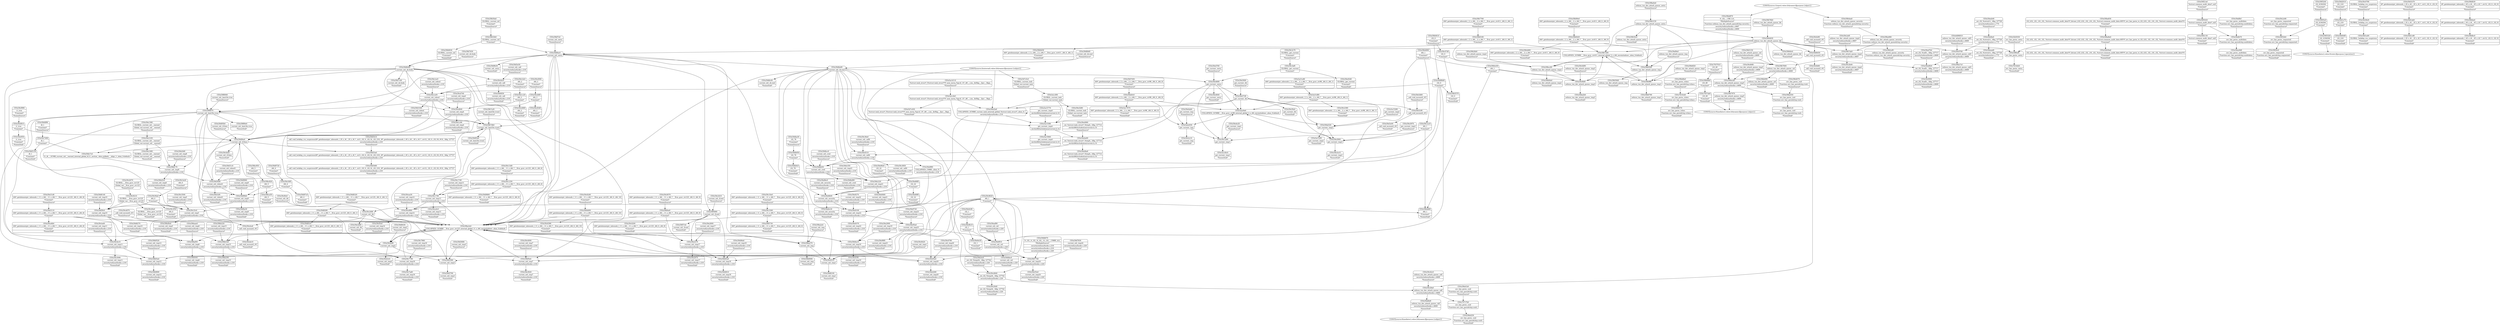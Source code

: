 digraph {
	CE0x59b6630 [shape=record,shape=Mrecord,label="{CE0x59b6630|GLOBAL:_current_sid|*Constant*|*SummSink*}"]
	CE0x59da2b0 [shape=record,shape=Mrecord,label="{CE0x59da2b0|selinux_tun_dev_attach_queue:_tmp3|*SummSink*}"]
	CE0x59bf7e0 [shape=record,shape=Mrecord,label="{CE0x59bf7e0|current_sid:_entry|*SummSource*}"]
	CE0x59e4960 [shape=record,shape=Mrecord,label="{CE0x59e4960|_ret_%struct.task_struct*_%tmp4,_!dbg_!27714|./arch/x86/include/asm/current.h,14|*SummSource*}"]
	CE0x59d88d0 [shape=record,shape=Mrecord,label="{CE0x59d88d0|i32_0|*Constant*}"]
	CE0x59eb0c0 [shape=record,shape=Mrecord,label="{CE0x59eb0c0|i64*_getelementptr_inbounds_(_2_x_i64_,_2_x_i64_*___llvm_gcov_ctr98,_i64_0,_i64_0)|*Constant*}"]
	CE0x59b7290 [shape=record,shape=Mrecord,label="{CE0x59b7290|COLLAPSED:_GCMRE___llvm_gcov_ctr411_internal_global_2_x_i64_zeroinitializer:_elem_0:default:}"]
	CE0x59bd8e0 [shape=record,shape=Mrecord,label="{CE0x59bd8e0|avc_has_perm:_tclass|Function::avc_has_perm&Arg::tclass::|*SummSource*}"]
	CE0x59e5900 [shape=record,shape=Mrecord,label="{CE0x59e5900|get_current:_bb|*SummSource*}"]
	CE0x59c63f0 [shape=record,shape=Mrecord,label="{CE0x59c63f0|current_sid:_tmp19|security/selinux/hooks.c,218|*SummSink*}"]
	CE0x59ee9d0 [shape=record,shape=Mrecord,label="{CE0x59ee9d0|avc_has_perm:_auditdata|Function::avc_has_perm&Arg::auditdata::|*SummSink*}"]
	"CONST[source:2(external),value:2(dynamic)][purpose:{subject}]"
	CE0x59c2c10 [shape=record,shape=Mrecord,label="{CE0x59c2c10|get_current:_tmp|*SummSink*}"]
	CE0x59baf50 [shape=record,shape=Mrecord,label="{CE0x59baf50|current_sid:_tmp6|security/selinux/hooks.c,218}"]
	CE0x59c20d0 [shape=record,shape=Mrecord,label="{CE0x59c20d0|_ret_i32_%tmp24,_!dbg_!27742|security/selinux/hooks.c,220|*SummSink*}"]
	CE0x59c2ef0 [shape=record,shape=Mrecord,label="{CE0x59c2ef0|selinux_tun_dev_attach_queue:_tmp4|security/selinux/hooks.c,4667|*SummSource*}"]
	CE0x59f3240 [shape=record,shape=Mrecord,label="{CE0x59f3240|i32_4194304|*Constant*|*SummSource*}"]
	CE0x59b7e20 [shape=record,shape=Mrecord,label="{CE0x59b7e20|current_sid:_land.lhs.true2|*SummSource*}"]
	CE0x59ba7c0 [shape=record,shape=Mrecord,label="{CE0x59ba7c0|selinux_tun_dev_attach_queue:_call1|security/selinux/hooks.c,4669|*SummSink*}"]
	CE0x59c13d0 [shape=record,shape=Mrecord,label="{CE0x59c13d0|i64*_getelementptr_inbounds_(_11_x_i64_,_11_x_i64_*___llvm_gcov_ctr125,_i64_0,_i64_6)|*Constant*|*SummSource*}"]
	CE0x59cdca0 [shape=record,shape=Mrecord,label="{CE0x59cdca0|_call_void_mcount()_#3}"]
	CE0x59e5c90 [shape=record,shape=Mrecord,label="{CE0x59e5c90|_call_void_mcount()_#3}"]
	CE0x5a1d110 [shape=record,shape=Mrecord,label="{CE0x5a1d110|%struct.task_struct*_(%struct.task_struct**)*_asm_movq_%gs:$_1:P_,$0_,_r,im,_dirflag_,_fpsr_,_flags_|*SummSource*}"]
	CE0x7937ab0 [shape=record,shape=Mrecord,label="{CE0x7937ab0|i16_49|*Constant*|*SummSink*}"]
	CE0x59bca50 [shape=record,shape=Mrecord,label="{CE0x59bca50|i64_5|*Constant*|*SummSink*}"]
	CE0x59d8280 [shape=record,shape=Mrecord,label="{CE0x59d8280|i64*_getelementptr_inbounds_(_11_x_i64_,_11_x_i64_*___llvm_gcov_ctr125,_i64_0,_i64_1)|*Constant*}"]
	CE0x59b6f20 [shape=record,shape=Mrecord,label="{CE0x59b6f20|selinux_tun_dev_attach_queue:_tmp1|*SummSource*}"]
	CE0x59e1ac0 [shape=record,shape=Mrecord,label="{CE0x59e1ac0|current_sid:_tobool|security/selinux/hooks.c,218|*SummSource*}"]
	CE0x59d6140 [shape=record,shape=Mrecord,label="{CE0x59d6140|current_sid:_tmp10|security/selinux/hooks.c,218|*SummSource*}"]
	CE0x59e57d0 [shape=record,shape=Mrecord,label="{CE0x59e57d0|get_current:_bb}"]
	CE0x59b6160 [shape=record,shape=Mrecord,label="{CE0x59b6160|i64*_getelementptr_inbounds_(_2_x_i64_,_2_x_i64_*___llvm_gcov_ctr411,_i64_0,_i64_1)|*Constant*}"]
	CE0x59c8420 [shape=record,shape=Mrecord,label="{CE0x59c8420|current_sid:_tmp1|*SummSource*}"]
	CE0x59e4510 [shape=record,shape=Mrecord,label="{CE0x59e4510|current_sid:_call4|security/selinux/hooks.c,218}"]
	CE0x59d9960 [shape=record,shape=Mrecord,label="{CE0x59d9960|current_sid:_tmp9|security/selinux/hooks.c,218|*SummSource*}"]
	CE0x59bcc60 [shape=record,shape=Mrecord,label="{CE0x59bcc60|selinux_tun_dev_attach_queue:_tmp2}"]
	CE0x5a1d4c0 [shape=record,shape=Mrecord,label="{CE0x5a1d4c0|get_current:_tmp1|*SummSink*}"]
	CE0x59b2ef0 [shape=record,shape=Mrecord,label="{CE0x59b2ef0|selinux_tun_dev_attach_queue:_security|Function::selinux_tun_dev_attach_queue&Arg::security::|*SummSink*}"]
	CE0x59b7970 [shape=record,shape=Mrecord,label="{CE0x59b7970|selinux_tun_dev_attach_queue:_tmp5|security/selinux/hooks.c,4669|*SummSink*}"]
	CE0x59c6380 [shape=record,shape=Mrecord,label="{CE0x59c6380|i64*_getelementptr_inbounds_(_11_x_i64_,_11_x_i64_*___llvm_gcov_ctr125,_i64_0,_i64_10)|*Constant*|*SummSink*}"]
	CE0x59e1c20 [shape=record,shape=Mrecord,label="{CE0x59e1c20|i64_2|*Constant*}"]
	CE0x59b9ff0 [shape=record,shape=Mrecord,label="{CE0x59b9ff0|selinux_tun_dev_attach_queue:_tmp1}"]
	CE0x59b5150 [shape=record,shape=Mrecord,label="{CE0x59b5150|selinux_tun_dev_attach_queue:_sid|security/selinux/hooks.c,4669|*SummSource*}"]
	CE0x59c2c80 [shape=record,shape=Mrecord,label="{CE0x59c2c80|avc_has_perm:_requested|Function::avc_has_perm&Arg::requested::|*SummSource*}"]
	CE0x59e1490 [shape=record,shape=Mrecord,label="{CE0x59e1490|GLOBAL:_current_sid.__warned|Global_var:current_sid.__warned|*SummSink*}"]
	CE0x59c5090 [shape=record,shape=Mrecord,label="{CE0x59c5090|current_sid:_tmp11|security/selinux/hooks.c,218|*SummSink*}"]
	CE0x52b5030 [shape=record,shape=Mrecord,label="{CE0x52b5030|avc_has_perm:_entry|*SummSource*}"]
	CE0x59f69e0 [shape=record,shape=Mrecord,label="{CE0x59f69e0|current_sid:_land.lhs.true|*SummSink*}"]
	"CONST[source:0(mediator),value:0(static)][purpose:{operation}]"
	CE0x59d5410 [shape=record,shape=Mrecord,label="{CE0x59d5410|_call_void_lockdep_rcu_suspicious(i8*_getelementptr_inbounds_(_25_x_i8_,_25_x_i8_*_.str3,_i32_0,_i32_0),_i32_218,_i8*_getelementptr_inbounds_(_45_x_i8_,_45_x_i8_*_.str12,_i32_0,_i32_0))_#10,_!dbg_!27727|security/selinux/hooks.c,218|*SummSource*}"]
	CE0x59cd4f0 [shape=record,shape=Mrecord,label="{CE0x59cd4f0|i64_3|*Constant*}"]
	CE0x59d1e70 [shape=record,shape=Mrecord,label="{CE0x59d1e70|i32_218|*Constant*}"]
	CE0x59e4840 [shape=record,shape=Mrecord,label="{CE0x59e4840|get_current:_entry|*SummSink*}"]
	CE0x59e2600 [shape=record,shape=Mrecord,label="{CE0x59e2600|current_sid:_tmp17|security/selinux/hooks.c,218|*SummSource*}"]
	CE0x59b7db0 [shape=record,shape=Mrecord,label="{CE0x59b7db0|current_sid:_land.lhs.true2}"]
	CE0x59e3d80 [shape=record,shape=Mrecord,label="{CE0x59e3d80|current_sid:_bb|*SummSink*}"]
	CE0x59b9690 [shape=record,shape=Mrecord,label="{CE0x59b9690|current_sid:_tmp12|security/selinux/hooks.c,218|*SummSink*}"]
	CE0x59ce6b0 [shape=record,shape=Mrecord,label="{CE0x59ce6b0|i64*_getelementptr_inbounds_(_11_x_i64_,_11_x_i64_*___llvm_gcov_ctr125,_i64_0,_i64_8)|*Constant*|*SummSink*}"]
	CE0x59afbd0 [shape=record,shape=Mrecord,label="{CE0x59afbd0|selinux_tun_dev_attach_queue:_call|security/selinux/hooks.c,4669|*SummSink*}"]
	CE0x5a15840 [shape=record,shape=Mrecord,label="{CE0x5a15840|get_current:_tmp4|./arch/x86/include/asm/current.h,14|*SummSink*}"]
	CE0x59ba830 [shape=record,shape=Mrecord,label="{CE0x59ba830|i32_(i32,_i32,_i16,_i32,_%struct.common_audit_data*)*_bitcast_(i32_(i32,_i32,_i16,_i32,_%struct.common_audit_data.495*)*_avc_has_perm_to_i32_(i32,_i32,_i16,_i32,_%struct.common_audit_data*)*)|*Constant*|*SummSource*}"]
	CE0x59baae0 [shape=record,shape=Mrecord,label="{CE0x59baae0|current_sid:_tmp6|security/selinux/hooks.c,218|*SummSource*}"]
	CE0x59b0610 [shape=record,shape=Mrecord,label="{CE0x59b0610|i32_0|*Constant*|*SummSource*}"]
	CE0x59f32b0 [shape=record,shape=Mrecord,label="{CE0x59f32b0|avc_has_perm:_requested|Function::avc_has_perm&Arg::requested::}"]
	CE0x59c0d90 [shape=record,shape=Mrecord,label="{CE0x59c0d90|selinux_tun_dev_attach_queue:_tmp3|*SummSource*}"]
	CE0x59cd740 [shape=record,shape=Mrecord,label="{CE0x59cd740|current_sid:_tmp4|security/selinux/hooks.c,218|*SummSource*}"]
	CE0x59ce4c0 [shape=record,shape=Mrecord,label="{CE0x59ce4c0|current_sid:_tmp13|security/selinux/hooks.c,218|*SummSink*}"]
	CE0x59dc350 [shape=record,shape=Mrecord,label="{CE0x59dc350|current_sid:_tmp21|security/selinux/hooks.c,218|*SummSource*}"]
	CE0x59dc0a0 [shape=record,shape=Mrecord,label="{CE0x59dc0a0|COLLAPSED:_GCMRE_current_task_external_global_%struct.task_struct*:_elem_0::|security/selinux/hooks.c,218}"]
	CE0x59ed7b0 [shape=record,shape=Mrecord,label="{CE0x59ed7b0|_ret_i32_%call1,_!dbg_!27717|security/selinux/hooks.c,4669|*SummSource*}"]
	CE0x59d4810 [shape=record,shape=Mrecord,label="{CE0x59d4810|current_sid:_tmp18|security/selinux/hooks.c,218|*SummSink*}"]
	CE0x59c1a80 [shape=record,shape=Mrecord,label="{CE0x59c1a80|get_current:_tmp1}"]
	CE0x59d97c0 [shape=record,shape=Mrecord,label="{CE0x59d97c0|i64_4|*Constant*|*SummSink*}"]
	CE0x59becd0 [shape=record,shape=Mrecord,label="{CE0x59becd0|selinux_tun_dev_attach_queue:_tmp5|security/selinux/hooks.c,4669}"]
	CE0x59d3580 [shape=record,shape=Mrecord,label="{CE0x59d3580|current_sid:_tmp3}"]
	CE0x59dba30 [shape=record,shape=Mrecord,label="{CE0x59dba30|i32_78|*Constant*|*SummSource*}"]
	CE0x59efbe0 [shape=record,shape=Mrecord,label="{CE0x59efbe0|_ret_i32_%retval.0,_!dbg_!27728|security/selinux/avc.c,775}"]
	CE0x59e5d60 [shape=record,shape=Mrecord,label="{CE0x59e5d60|_call_void_mcount()_#3|*SummSource*}"]
	CE0x59d9860 [shape=record,shape=Mrecord,label="{CE0x59d9860|i64*_getelementptr_inbounds_(_11_x_i64_,_11_x_i64_*___llvm_gcov_ctr125,_i64_0,_i64_6)|*Constant*|*SummSink*}"]
	CE0x59bf170 [shape=record,shape=Mrecord,label="{CE0x59bf170|current_sid:_tmp8|security/selinux/hooks.c,218}"]
	CE0x59e8bc0 [shape=record,shape=Mrecord,label="{CE0x59e8bc0|current_sid:_security|security/selinux/hooks.c,218|*SummSource*}"]
	CE0x59c33c0 [shape=record,shape=Mrecord,label="{CE0x59c33c0|current_sid:_tmp5|security/selinux/hooks.c,218}"]
	CE0x59c36e0 [shape=record,shape=Mrecord,label="{CE0x59c36e0|current_sid:_call4|security/selinux/hooks.c,218|*SummSource*}"]
	CE0x59dc7c0 [shape=record,shape=Mrecord,label="{CE0x59dc7c0|0:_i8,_:_GCMR_current_sid.__warned_internal_global_i8_0,_section_.data.unlikely_,_align_1:_elem_0:default:}"]
	CE0x59d0f30 [shape=record,shape=Mrecord,label="{CE0x59d0f30|current_sid:_call|security/selinux/hooks.c,218|*SummSink*}"]
	CE0x5a2e9a0 [shape=record,shape=Mrecord,label="{CE0x5a2e9a0|COLLAPSED:_GCMRE___llvm_gcov_ctr98_internal_global_2_x_i64_zeroinitializer:_elem_0:default:}"]
	CE0x59f3320 [shape=record,shape=Mrecord,label="{CE0x59f3320|i32_4194304|*Constant*|*SummSink*}"]
	CE0x59c7960 [shape=record,shape=Mrecord,label="{CE0x59c7960|current_sid:_tmp16|security/selinux/hooks.c,218|*SummSource*}"]
	CE0x59b6790 [shape=record,shape=Mrecord,label="{CE0x59b6790|selinux_tun_dev_attach_queue:_tmp1|*SummSink*}"]
	CE0x59f6870 [shape=record,shape=Mrecord,label="{CE0x59f6870|current_sid:_land.lhs.true}"]
	CE0x59d5480 [shape=record,shape=Mrecord,label="{CE0x59d5480|_call_void_lockdep_rcu_suspicious(i8*_getelementptr_inbounds_(_25_x_i8_,_25_x_i8_*_.str3,_i32_0,_i32_0),_i32_218,_i8*_getelementptr_inbounds_(_45_x_i8_,_45_x_i8_*_.str12,_i32_0,_i32_0))_#10,_!dbg_!27727|security/selinux/hooks.c,218|*SummSink*}"]
	"CONST[source:0(mediator),value:2(dynamic)][purpose:{object}]"
	CE0x70717b0 [shape=record,shape=Mrecord,label="{CE0x70717b0|avc_has_perm:_ssid|Function::avc_has_perm&Arg::ssid::}"]
	CE0x59f6940 [shape=record,shape=Mrecord,label="{CE0x59f6940|current_sid:_land.lhs.true|*SummSource*}"]
	CE0x59c62d0 [shape=record,shape=Mrecord,label="{CE0x59c62d0|i64*_getelementptr_inbounds_(_11_x_i64_,_11_x_i64_*___llvm_gcov_ctr125,_i64_0,_i64_10)|*Constant*|*SummSource*}"]
	CE0x59d7450 [shape=record,shape=Mrecord,label="{CE0x59d7450|i64*_getelementptr_inbounds_(_2_x_i64_,_2_x_i64_*___llvm_gcov_ctr98,_i64_0,_i64_0)|*Constant*|*SummSource*}"]
	CE0x59d5fc0 [shape=record,shape=Mrecord,label="{CE0x59d5fc0|current_sid:_tmp10|security/selinux/hooks.c,218}"]
	CE0x59db9c0 [shape=record,shape=Mrecord,label="{CE0x59db9c0|i32_78|*Constant*|*SummSink*}"]
	CE0x59b54c0 [shape=record,shape=Mrecord,label="{CE0x59b54c0|selinux_tun_dev_attach_queue:_entry|*SummSink*}"]
	CE0x59c4840 [shape=record,shape=Mrecord,label="{CE0x59c4840|_ret_i32_%tmp24,_!dbg_!27742|security/selinux/hooks.c,220}"]
	CE0x59cb3c0 [shape=record,shape=Mrecord,label="{CE0x59cb3c0|current_sid:_tmp2|*SummSink*}"]
	CE0x59c3e20 [shape=record,shape=Mrecord,label="{CE0x59c3e20|i64_0|*Constant*|*SummSource*}"]
	CE0x59eaf90 [shape=record,shape=Mrecord,label="{CE0x59eaf90|current_sid:_sid|security/selinux/hooks.c,220|*SummSource*}"]
	CE0x59d30d0 [shape=record,shape=Mrecord,label="{CE0x59d30d0|current_sid:_tobool1|security/selinux/hooks.c,218}"]
	CE0x59d4a10 [shape=record,shape=Mrecord,label="{CE0x59d4a10|current_sid:_tmp19|security/selinux/hooks.c,218}"]
	CE0x59d7740 [shape=record,shape=Mrecord,label="{CE0x59d7740|current_sid:_tmp24|security/selinux/hooks.c,220}"]
	CE0x59f4570 [shape=record,shape=Mrecord,label="{CE0x59f4570|avc_has_perm:_tclass|Function::avc_has_perm&Arg::tclass::|*SummSink*}"]
	CE0x59c7ad0 [shape=record,shape=Mrecord,label="{CE0x59c7ad0|current_sid:_tmp16|security/selinux/hooks.c,218|*SummSink*}"]
	CE0x59cd560 [shape=record,shape=Mrecord,label="{CE0x59cd560|i64_3|*Constant*|*SummSource*}"]
	CE0x59e8c30 [shape=record,shape=Mrecord,label="{CE0x59e8c30|current_sid:_security|security/selinux/hooks.c,218|*SummSink*}"]
	CE0x5a15380 [shape=record,shape=Mrecord,label="{CE0x5a15380|get_current:_tmp4|./arch/x86/include/asm/current.h,14}"]
	CE0x59d04f0 [shape=record,shape=Mrecord,label="{CE0x59d04f0|i32_218|*Constant*|*SummSink*}"]
	CE0x59b0560 [shape=record,shape=Mrecord,label="{CE0x59b0560|selinux_tun_dev_attach_queue:_tmp}"]
	CE0x59e4760 [shape=record,shape=Mrecord,label="{CE0x59e4760|get_current:_entry|*SummSource*}"]
	CE0x59e8b00 [shape=record,shape=Mrecord,label="{CE0x59e8b00|current_sid:_security|security/selinux/hooks.c,218}"]
	CE0x59bd0a0 [shape=record,shape=Mrecord,label="{CE0x59bd0a0|current_sid:_tmp5|security/selinux/hooks.c,218|*SummSink*}"]
	CE0x59e9f10 [shape=record,shape=Mrecord,label="{CE0x59e9f10|current_sid:_sid|security/selinux/hooks.c,220}"]
	CE0x59e2900 [shape=record,shape=Mrecord,label="{CE0x59e2900|current_sid:_tmp19|security/selinux/hooks.c,218|*SummSource*}"]
	CE0x59c17d0 [shape=record,shape=Mrecord,label="{CE0x59c17d0|current_sid:_tmp13|security/selinux/hooks.c,218|*SummSource*}"]
	CE0x59d8430 [shape=record,shape=Mrecord,label="{CE0x59d8430|current_sid:_tmp2|*SummSource*}"]
	CE0x59d31c0 [shape=record,shape=Mrecord,label="{CE0x59d31c0|current_sid:_tobool1|security/selinux/hooks.c,218|*SummSource*}"]
	CE0x59ba270 [shape=record,shape=Mrecord,label="{CE0x59ba270|current_sid:_tmp}"]
	CE0x59b7ab0 [shape=record,shape=Mrecord,label="{CE0x59b7ab0|selinux_tun_dev_attach_queue:_tmp4|security/selinux/hooks.c,4667}"]
	CE0x59dc220 [shape=record,shape=Mrecord,label="{CE0x59dc220|current_sid:_tmp21|security/selinux/hooks.c,218}"]
	CE0x59c1a10 [shape=record,shape=Mrecord,label="{CE0x59c1a10|i64_1|*Constant*}"]
	CE0x59c4ef0 [shape=record,shape=Mrecord,label="{CE0x59c4ef0|current_sid:_tmp11|security/selinux/hooks.c,218|*SummSource*}"]
	CE0x59c28a0 [shape=record,shape=Mrecord,label="{CE0x59c28a0|selinux_tun_dev_attach_queue:_call|security/selinux/hooks.c,4669}"]
	CE0x59c8760 [shape=record,shape=Mrecord,label="{CE0x59c8760|selinux_tun_dev_attach_queue:_call1|security/selinux/hooks.c,4669}"]
	CE0x5a15770 [shape=record,shape=Mrecord,label="{CE0x5a15770|get_current:_tmp4|./arch/x86/include/asm/current.h,14|*SummSource*}"]
	CE0x59bc950 [shape=record,shape=Mrecord,label="{CE0x59bc950|i64_5|*Constant*|*SummSource*}"]
	CE0x5a1cf00 [shape=record,shape=Mrecord,label="{CE0x5a1cf00|GLOBAL:_current_task|Global_var:current_task}"]
	CE0x59d1a00 [shape=record,shape=Mrecord,label="{CE0x59d1a00|GLOBAL:_lockdep_rcu_suspicious|*Constant*|*SummSink*}"]
	CE0x59e98f0 [shape=record,shape=Mrecord,label="{CE0x59e98f0|current_sid:_tmp23|security/selinux/hooks.c,218|*SummSink*}"]
	CE0x59e45d0 [shape=record,shape=Mrecord,label="{CE0x59e45d0|GLOBAL:_get_current|*Constant*|*SummSink*}"]
	CE0x59e8820 [shape=record,shape=Mrecord,label="{CE0x59e8820|i32_22|*Constant*|*SummSource*}"]
	CE0x59e8460 [shape=record,shape=Mrecord,label="{CE0x59e8460|current_sid:_tmp21|security/selinux/hooks.c,218|*SummSink*}"]
	CE0x59e0ab0 [shape=record,shape=Mrecord,label="{CE0x59e0ab0|get_current:_tmp|*SummSource*}"]
	CE0x59e3a10 [shape=record,shape=Mrecord,label="{CE0x59e3a10|get_current:_tmp3|*SummSink*}"]
	CE0x59bb090 [shape=record,shape=Mrecord,label="{CE0x59bb090|selinux_tun_dev_attach_queue:_sid|security/selinux/hooks.c,4669|*SummSink*}"]
	CE0x59ba8a0 [shape=record,shape=Mrecord,label="{CE0x59ba8a0|i32_(i32,_i32,_i16,_i32,_%struct.common_audit_data*)*_bitcast_(i32_(i32,_i32,_i16,_i32,_%struct.common_audit_data.495*)*_avc_has_perm_to_i32_(i32,_i32,_i16,_i32,_%struct.common_audit_data*)*)|*Constant*}"]
	CE0x59cfb80 [shape=record,shape=Mrecord,label="{CE0x59cfb80|_call_void_mcount()_#3|*SummSink*}"]
	CE0x59d1ab0 [shape=record,shape=Mrecord,label="{CE0x59d1ab0|i8*_getelementptr_inbounds_(_25_x_i8_,_25_x_i8_*_.str3,_i32_0,_i32_0)|*Constant*}"]
	CE0x5a1cfe0 [shape=record,shape=Mrecord,label="{CE0x5a1cfe0|%struct.task_struct*_(%struct.task_struct**)*_asm_movq_%gs:$_1:P_,$0_,_r,im,_dirflag_,_fpsr_,_flags_}"]
	CE0x59f21a0 [shape=record,shape=Mrecord,label="{CE0x59f21a0|%struct.common_audit_data*_null|*Constant*|*SummSource*}"]
	CE0x59c80f0 [shape=record,shape=Mrecord,label="{CE0x59c80f0|selinux_tun_dev_attach_queue:_tmp5|security/selinux/hooks.c,4669|*SummSource*}"]
	CE0x59c7780 [shape=record,shape=Mrecord,label="{CE0x59c7780|current_sid:_tmp16|security/selinux/hooks.c,218}"]
	CE0x59b4c00 [shape=record,shape=Mrecord,label="{CE0x59b4c00|i64_1|*Constant*}"]
	CE0x59c1760 [shape=record,shape=Mrecord,label="{CE0x59c1760|current_sid:_tmp13|security/selinux/hooks.c,218}"]
	CE0x59c65e0 [shape=record,shape=Mrecord,label="{CE0x59c65e0|current_sid:_tmp20|security/selinux/hooks.c,218}"]
	CE0x59c1250 [shape=record,shape=Mrecord,label="{CE0x59c1250|i64*_getelementptr_inbounds_(_11_x_i64_,_11_x_i64_*___llvm_gcov_ctr125,_i64_0,_i64_6)|*Constant*}"]
	CE0x59d45e0 [shape=record,shape=Mrecord,label="{CE0x59d45e0|current_sid:_tmp18|security/selinux/hooks.c,218}"]
	CE0x59c4000 [shape=record,shape=Mrecord,label="{CE0x59c4000|current_sid:_tmp7|security/selinux/hooks.c,218|*SummSource*}"]
	CE0x59b7600 [shape=record,shape=Mrecord,label="{CE0x59b7600|selinux_tun_dev_attach_queue:_sid|security/selinux/hooks.c,4669}"]
	CE0x59bfae0 [shape=record,shape=Mrecord,label="{CE0x59bfae0|i8*_getelementptr_inbounds_(_45_x_i8_,_45_x_i8_*_.str12,_i32_0,_i32_0)|*Constant*}"]
	CE0x7610cb0 [shape=record,shape=Mrecord,label="{CE0x7610cb0|avc_has_perm:_tclass|Function::avc_has_perm&Arg::tclass::}"]
	CE0x59e2670 [shape=record,shape=Mrecord,label="{CE0x59e2670|current_sid:_tmp17|security/selinux/hooks.c,218|*SummSink*}"]
	CE0x5a31e80 [shape=record,shape=Mrecord,label="{CE0x5a31e80|i64*_getelementptr_inbounds_(_2_x_i64_,_2_x_i64_*___llvm_gcov_ctr98,_i64_0,_i64_1)|*Constant*|*SummSource*}"]
	CE0x59e89f0 [shape=record,shape=Mrecord,label="{CE0x59e89f0|i32_22|*Constant*|*SummSink*}"]
	CE0x59e9b10 [shape=record,shape=Mrecord,label="{CE0x59e9b10|i32_1|*Constant*}"]
	CE0x59bf440 [shape=record,shape=Mrecord,label="{CE0x59bf440|current_sid:_tmp6|security/selinux/hooks.c,218|*SummSink*}"]
	CE0x5a31d80 [shape=record,shape=Mrecord,label="{CE0x5a31d80|i64*_getelementptr_inbounds_(_2_x_i64_,_2_x_i64_*___llvm_gcov_ctr98,_i64_0,_i64_1)|*Constant*}"]
	CE0x59da520 [shape=record,shape=Mrecord,label="{CE0x59da520|get_current:_tmp2}"]
	CE0x59c3c70 [shape=record,shape=Mrecord,label="{CE0x59c3c70|GLOBAL:_get_current|*Constant*|*SummSource*}"]
	CE0x59b93a0 [shape=record,shape=Mrecord,label="{CE0x59b93a0|current_sid:_tmp12|security/selinux/hooks.c,218}"]
	CE0x59b4d60 [shape=record,shape=Mrecord,label="{CE0x59b4d60|i64*_getelementptr_inbounds_(_2_x_i64_,_2_x_i64_*___llvm_gcov_ctr411,_i64_0,_i64_0)|*Constant*|*SummSink*}"]
	CE0x59e59e0 [shape=record,shape=Mrecord,label="{CE0x59e59e0|get_current:_bb|*SummSink*}"]
	CE0x547c430 [shape=record,shape=Mrecord,label="{CE0x547c430|%struct.task_struct*_(%struct.task_struct**)*_asm_movq_%gs:$_1:P_,$0_,_r,im,_dirflag_,_fpsr_,_flags_|*SummSink*}"]
	CE0x59cf5e0 [shape=record,shape=Mrecord,label="{CE0x59cf5e0|current_sid:_tmp14|security/selinux/hooks.c,218|*SummSink*}"]
	CE0x59bc820 [shape=record,shape=Mrecord,label="{CE0x59bc820|i64_5|*Constant*}"]
	CE0x59d6c00 [shape=record,shape=Mrecord,label="{CE0x59d6c00|current_sid:_do.end|*SummSink*}"]
	CE0x59e9100 [shape=record,shape=Mrecord,label="{CE0x59e9100|current_sid:_tmp22|security/selinux/hooks.c,218}"]
	CE0x59bd350 [shape=record,shape=Mrecord,label="{CE0x59bd350|avc_has_perm:_tsid|Function::avc_has_perm&Arg::tsid::}"]
	CE0x59f57a0 [shape=record,shape=Mrecord,label="{CE0x59f57a0|current_sid:_if.end|*SummSink*}"]
	CE0x59dbbc0 [shape=record,shape=Mrecord,label="{CE0x59dbbc0|current_sid:_sid|security/selinux/hooks.c,220|*SummSink*}"]
	CE0x59ba0a0 [shape=record,shape=Mrecord,label="{CE0x59ba0a0|selinux_tun_dev_attach_queue:_entry|*SummSource*}"]
	CE0x59b9520 [shape=record,shape=Mrecord,label="{CE0x59b9520|current_sid:_tmp12|security/selinux/hooks.c,218|*SummSource*}"]
	CE0x59d4f90 [shape=record,shape=Mrecord,label="{CE0x59d4f90|i8_1|*Constant*|*SummSource*}"]
	CE0x59d8100 [shape=record,shape=Mrecord,label="{CE0x59d8100|current_sid:_tmp1|*SummSink*}"]
	CE0x59c3af0 [shape=record,shape=Mrecord,label="{CE0x59c3af0|GLOBAL:_get_current|*Constant*}"]
	CE0x59e4e20 [shape=record,shape=Mrecord,label="{CE0x59e4e20|get_current:_tmp1|*SummSource*}"]
	CE0x59e8f80 [shape=record,shape=Mrecord,label="{CE0x59e8f80|COLLAPSED:_CMRE:_elem_0::|security/selinux/hooks.c,218}"]
	CE0x59e55e0 [shape=record,shape=Mrecord,label="{CE0x59e55e0|current_sid:_tmp24|security/selinux/hooks.c,220|*SummSink*}"]
	CE0x59f5660 [shape=record,shape=Mrecord,label="{CE0x59f5660|current_sid:_if.end}"]
	CE0x59bb6b0 [shape=record,shape=Mrecord,label="{CE0x59bb6b0|i16_49|*Constant*}"]
	CE0x59b6dc0 [shape=record,shape=Mrecord,label="{CE0x59b6dc0|selinux_tun_dev_attach_queue:_bb|*SummSink*}"]
	CE0x59bd870 [shape=record,shape=Mrecord,label="{CE0x59bd870|0:_i32,_:_CRE_0,4_|*MultipleSource*|Function::selinux_tun_dev_attach_queue&Arg::security::|security/selinux/hooks.c,4667|security/selinux/hooks.c,4669}"]
	CE0x59c2490 [shape=record,shape=Mrecord,label="{CE0x59c2490|current_sid:_bb}"]
	CE0x59c7d00 [shape=record,shape=Mrecord,label="{CE0x59c7d00|i8_1|*Constant*}"]
	CE0x59cf000 [shape=record,shape=Mrecord,label="{CE0x59cf000|_ret_i32_%call1,_!dbg_!27717|security/selinux/hooks.c,4669|*SummSink*}"]
	CE0x59e3900 [shape=record,shape=Mrecord,label="{CE0x59e3900|get_current:_tmp3}"]
	CE0x59b4890 [shape=record,shape=Mrecord,label="{CE0x59b4890|i64_1|*Constant*|*SummSource*}"]
	CE0x59d6450 [shape=record,shape=Mrecord,label="{CE0x59d6450|_call_void_mcount()_#3}"]
	CE0x59b50a0 [shape=record,shape=Mrecord,label="{CE0x59b50a0|GLOBAL:_current_sid|*Constant*|*SummSource*}"]
	CE0x59d94e0 [shape=record,shape=Mrecord,label="{CE0x59d94e0|current_sid:_if.then}"]
	CE0x59d1040 [shape=record,shape=Mrecord,label="{CE0x59d1040|current_sid:_tobool|security/selinux/hooks.c,218|*SummSink*}"]
	CE0x59f2130 [shape=record,shape=Mrecord,label="{CE0x59f2130|%struct.common_audit_data*_null|*Constant*|*SummSink*}"]
	CE0x59e4ba0 [shape=record,shape=Mrecord,label="{CE0x59e4ba0|_ret_%struct.task_struct*_%tmp4,_!dbg_!27714|./arch/x86/include/asm/current.h,14|*SummSink*}"]
	CE0x59dcb20 [shape=record,shape=Mrecord,label="{CE0x59dcb20|_ret_i32_%tmp24,_!dbg_!27742|security/selinux/hooks.c,220|*SummSource*}"]
	CE0x59b99e0 [shape=record,shape=Mrecord,label="{CE0x59b99e0|i64*_getelementptr_inbounds_(_2_x_i64_,_2_x_i64_*___llvm_gcov_ctr411,_i64_0,_i64_0)|*Constant*|*SummSource*}"]
	CE0x59e5110 [shape=record,shape=Mrecord,label="{CE0x59e5110|i64*_getelementptr_inbounds_(_11_x_i64_,_11_x_i64_*___llvm_gcov_ctr125,_i64_0,_i64_8)|*Constant*}"]
	CE0x59c6bf0 [shape=record,shape=Mrecord,label="{CE0x59c6bf0|selinux_tun_dev_attach_queue:_tmp3}"]
	CE0x59c3f50 [shape=record,shape=Mrecord,label="{CE0x59c3f50|i64_0|*Constant*|*SummSink*}"]
	CE0x59c0b20 [shape=record,shape=Mrecord,label="{CE0x59c0b20|GLOBAL:_lockdep_rcu_suspicious|*Constant*}"]
	CE0x59c40e0 [shape=record,shape=Mrecord,label="{CE0x59c40e0|GLOBAL:___llvm_gcov_ctr125|Global_var:__llvm_gcov_ctr125|*SummSink*}"]
	CE0x59e4f30 [shape=record,shape=Mrecord,label="{CE0x59e4f30|i1_true|*Constant*|*SummSink*}"]
	CE0x59d9b30 [shape=record,shape=Mrecord,label="{CE0x59d9b30|current_sid:_entry|*SummSink*}"]
	CE0x59bfb50 [shape=record,shape=Mrecord,label="{CE0x59bfb50|i8*_getelementptr_inbounds_(_45_x_i8_,_45_x_i8_*_.str12,_i32_0,_i32_0)|*Constant*|*SummSource*}"]
	CE0x59f3420 [shape=record,shape=Mrecord,label="{CE0x59f3420|%struct.common_audit_data*_null|*Constant*}"]
	CE0x59dbb50 [shape=record,shape=Mrecord,label="{CE0x59dbb50|current_sid:_cred|security/selinux/hooks.c,218}"]
	CE0x59b8080 [shape=record,shape=Mrecord,label="{CE0x59b8080|current_sid:_tmp|*SummSink*}"]
	CE0x59cf810 [shape=record,shape=Mrecord,label="{CE0x59cf810|i1_true|*Constant*}"]
	CE0x547c5c0 [shape=record,shape=Mrecord,label="{CE0x547c5c0|GLOBAL:_current_task|Global_var:current_task|*SummSource*}"]
	CE0x59e34f0 [shape=record,shape=Mrecord,label="{CE0x59e34f0|i64_4|*Constant*}"]
	CE0x59e95a0 [shape=record,shape=Mrecord,label="{CE0x59e95a0|current_sid:_tmp23|security/selinux/hooks.c,218}"]
	CE0x59cea30 [shape=record,shape=Mrecord,label="{CE0x59cea30|current_sid:_tmp14|security/selinux/hooks.c,218|*SummSource*}"]
	CE0x59d46a0 [shape=record,shape=Mrecord,label="{CE0x59d46a0|current_sid:_tmp18|security/selinux/hooks.c,218|*SummSource*}"]
	CE0x59d6d40 [shape=record,shape=Mrecord,label="{CE0x59d6d40|current_sid:_do.body}"]
	CE0x59c10e0 [shape=record,shape=Mrecord,label="{CE0x59c10e0|i64*_getelementptr_inbounds_(_11_x_i64_,_11_x_i64_*___llvm_gcov_ctr125,_i64_0,_i64_0)|*Constant*|*SummSource*}"]
	CE0x59c0790 [shape=record,shape=Mrecord,label="{CE0x59c0790|GLOBAL:_lockdep_rcu_suspicious|*Constant*|*SummSource*}"]
	CE0x59dbd90 [shape=record,shape=Mrecord,label="{CE0x59dbd90|current_sid:_cred|security/selinux/hooks.c,218|*SummSink*}"]
	CE0x59e1a50 [shape=record,shape=Mrecord,label="{CE0x59e1a50|current_sid:_tobool|security/selinux/hooks.c,218}"]
	CE0x59c6780 [shape=record,shape=Mrecord,label="{CE0x59c6780|current_sid:_tmp20|security/selinux/hooks.c,218|*SummSource*}"]
	CE0x59b59d0 [shape=record,shape=Mrecord,label="{CE0x59b59d0|selinux_tun_dev_attach_queue:_tmp|*SummSink*}"]
	CE0x59c8620 [shape=record,shape=Mrecord,label="{CE0x59c8620|i64_1|*Constant*}"]
	CE0x59b2bb0 [shape=record,shape=Mrecord,label="{CE0x59b2bb0|selinux_tun_dev_attach_queue:_tmp2|*SummSource*}"]
	CE0x59cd640 [shape=record,shape=Mrecord,label="{CE0x59cd640|current_sid:_tmp4|security/selinux/hooks.c,218}"]
	CE0x59d3680 [shape=record,shape=Mrecord,label="{CE0x59d3680|current_sid:_tmp3|*SummSource*}"]
	CE0x59e5e00 [shape=record,shape=Mrecord,label="{CE0x59e5e00|_call_void_mcount()_#3|*SummSink*}"]
	CE0x59cb4c0 [shape=record,shape=Mrecord,label="{CE0x59cb4c0|current_sid:_call|security/selinux/hooks.c,218}"]
	CE0x59e3280 [shape=record,shape=Mrecord,label="{CE0x59e3280|GLOBAL:_current_task|Global_var:current_task|*SummSink*}"]
	CE0x59c1040 [shape=record,shape=Mrecord,label="{CE0x59c1040|i64*_getelementptr_inbounds_(_11_x_i64_,_11_x_i64_*___llvm_gcov_ctr125,_i64_0,_i64_0)|*Constant*}"]
	CE0x59e9370 [shape=record,shape=Mrecord,label="{CE0x59e9370|current_sid:_tmp22|security/selinux/hooks.c,218|*SummSink*}"]
	CE0x52b50a0 [shape=record,shape=Mrecord,label="{CE0x52b50a0|i32_(i32,_i32,_i16,_i32,_%struct.common_audit_data*)*_bitcast_(i32_(i32,_i32,_i16,_i32,_%struct.common_audit_data.495*)*_avc_has_perm_to_i32_(i32,_i32,_i16,_i32,_%struct.common_audit_data*)*)|*Constant*|*SummSink*}"]
	CE0x59c9210 [shape=record,shape=Mrecord,label="{CE0x59c9210|GLOBAL:___llvm_gcov_ctr125|Global_var:__llvm_gcov_ctr125}"]
	CE0x59dc9d0 [shape=record,shape=Mrecord,label="{CE0x59dc9d0|current_sid:_tmp8|security/selinux/hooks.c,218|*SummSource*}"]
	CE0x59d93a0 [shape=record,shape=Mrecord,label="{CE0x59d93a0|current_sid:_land.lhs.true2|*SummSink*}"]
	CE0x59cb2f0 [shape=record,shape=Mrecord,label="{CE0x59cb2f0|current_sid:_tmp2}"]
	CE0x5a17670 [shape=record,shape=Mrecord,label="{CE0x5a17670|i64*_getelementptr_inbounds_(_2_x_i64_,_2_x_i64_*___llvm_gcov_ctr98,_i64_0,_i64_0)|*Constant*|*SummSink*}"]
	CE0x59e1c90 [shape=record,shape=Mrecord,label="{CE0x59e1c90|current_sid:_tmp4|security/selinux/hooks.c,218|*SummSink*}"]
	CE0x59c0200 [shape=record,shape=Mrecord,label="{CE0x59c0200|i64*_getelementptr_inbounds_(_11_x_i64_,_11_x_i64_*___llvm_gcov_ctr125,_i64_0,_i64_9)|*Constant*|*SummSink*}"]
	CE0x59d9a30 [shape=record,shape=Mrecord,label="{CE0x59d9a30|current_sid:_tmp9|security/selinux/hooks.c,218|*SummSink*}"]
	CE0x59c2380 [shape=record,shape=Mrecord,label="{CE0x59c2380|i64*_getelementptr_inbounds_(_2_x_i64_,_2_x_i64_*___llvm_gcov_ctr98,_i64_0,_i64_1)|*Constant*|*SummSink*}"]
	CE0x59eead0 [shape=record,shape=Mrecord,label="{CE0x59eead0|_ret_i32_%retval.0,_!dbg_!27728|security/selinux/avc.c,775|*SummSink*}"]
	CE0x59af9e0 [shape=record,shape=Mrecord,label="{CE0x59af9e0|selinux_tun_dev_attach_queue:_tmp|*SummSource*}"]
	CE0x59f45e0 [shape=record,shape=Mrecord,label="{CE0x59f45e0|i32_4194304|*Constant*}"]
	CE0x59db950 [shape=record,shape=Mrecord,label="{CE0x59db950|i32_78|*Constant*}"]
	CE0x59d1b70 [shape=record,shape=Mrecord,label="{CE0x59d1b70|i8*_getelementptr_inbounds_(_25_x_i8_,_25_x_i8_*_.str3,_i32_0,_i32_0)|*Constant*|*SummSource*}"]
	CE0x59e4280 [shape=record,shape=Mrecord,label="{CE0x59e4280|current_sid:_tmp20|security/selinux/hooks.c,218|*SummSink*}"]
	CE0x59f5730 [shape=record,shape=Mrecord,label="{CE0x59f5730|i64*_getelementptr_inbounds_(_11_x_i64_,_11_x_i64_*___llvm_gcov_ctr125,_i64_0,_i64_0)|*Constant*|*SummSink*}"]
	CE0x59d6b60 [shape=record,shape=Mrecord,label="{CE0x59d6b60|current_sid:_do.end|*SummSource*}"]
	CE0x59c3500 [shape=record,shape=Mrecord,label="{CE0x59c3500|current_sid:_tmp5|security/selinux/hooks.c,218|*SummSource*}"]
	CE0x59affe0 [shape=record,shape=Mrecord,label="{CE0x59affe0|avc_has_perm:_auditdata|Function::avc_has_perm&Arg::auditdata::|*SummSource*}"]
	CE0x59e4a90 [shape=record,shape=Mrecord,label="{CE0x59e4a90|_ret_%struct.task_struct*_%tmp4,_!dbg_!27714|./arch/x86/include/asm/current.h,14}"]
	CE0x59d53a0 [shape=record,shape=Mrecord,label="{CE0x59d53a0|_call_void_lockdep_rcu_suspicious(i8*_getelementptr_inbounds_(_25_x_i8_,_25_x_i8_*_.str3,_i32_0,_i32_0),_i32_218,_i8*_getelementptr_inbounds_(_45_x_i8_,_45_x_i8_*_.str12,_i32_0,_i32_0))_#10,_!dbg_!27727|security/selinux/hooks.c,218}"]
	CE0x59c94a0 [shape=record,shape=Mrecord,label="{CE0x59c94a0|i64_0|*Constant*}"]
	CE0x59be680 [shape=record,shape=Mrecord,label="{CE0x59be680|selinux_tun_dev_attach_queue:_security|Function::selinux_tun_dev_attach_queue&Arg::security::}"]
	CE0x59bb220 [shape=record,shape=Mrecord,label="{CE0x59bb220|current_sid:_tmp15|security/selinux/hooks.c,218|*SummSource*}"]
	CE0x59d6a90 [shape=record,shape=Mrecord,label="{CE0x59d6a90|current_sid:_do.end}"]
	CE0x59bd1b0 [shape=record,shape=Mrecord,label="{CE0x59bd1b0|avc_has_perm:_ssid|Function::avc_has_perm&Arg::ssid::|*SummSource*}"]
	CE0x59f20c0 [shape=record,shape=Mrecord,label="{CE0x59f20c0|avc_has_perm:_requested|Function::avc_has_perm&Arg::requested::|*SummSink*}"]
	CE0x59c0eb0 [shape=record,shape=Mrecord,label="{CE0x59c0eb0|current_sid:_if.then|*SummSink*}"]
	CE0x5a152f0 [shape=record,shape=Mrecord,label="{CE0x5a152f0|get_current:_tmp2|*SummSink*}"]
	CE0x59ce8b0 [shape=record,shape=Mrecord,label="{CE0x59ce8b0|current_sid:_tmp14|security/selinux/hooks.c,218}"]
	CE0x59b4ea0 [shape=record,shape=Mrecord,label="{CE0x59b4ea0|selinux_tun_dev_attach_queue:_security|Function::selinux_tun_dev_attach_queue&Arg::security::|*SummSource*}"]
	CE0x59f0ef0 [shape=record,shape=Mrecord,label="{CE0x59f0ef0|avc_has_perm:_entry}"]
	CE0x59e86f0 [shape=record,shape=Mrecord,label="{CE0x59e86f0|i32_22|*Constant*}"]
	CE0x59eeb40 [shape=record,shape=Mrecord,label="{CE0x59eeb40|_ret_i32_%retval.0,_!dbg_!27728|security/selinux/avc.c,775|*SummSource*}"]
	CE0x6d96810 [shape=record,shape=Mrecord,label="{CE0x6d96810|selinux_tun_dev_attach_queue:_call1|security/selinux/hooks.c,4669|*SummSource*}"]
	CE0x59e2270 [shape=record,shape=Mrecord,label="{CE0x59e2270|current_sid:_tmp17|security/selinux/hooks.c,218}"]
	CE0x59c8310 [shape=record,shape=Mrecord,label="{CE0x59c8310|current_sid:_tmp1}"]
	CE0x59b4070 [shape=record,shape=Mrecord,label="{CE0x59b4070|avc_has_perm:_tsid|Function::avc_has_perm&Arg::tsid::|*SummSource*}"]
	CE0x7610d20 [shape=record,shape=Mrecord,label="{CE0x7610d20|avc_has_perm:_entry|*SummSink*}"]
	CE0x59b76b0 [shape=record,shape=Mrecord,label="{CE0x59b76b0|selinux_tun_dev_attach_queue:_bb|*SummSource*}"]
	CE0x59d96b0 [shape=record,shape=Mrecord,label="{CE0x59d96b0|current_sid:_tmp9|security/selinux/hooks.c,218}"]
	CE0x59bfbc0 [shape=record,shape=Mrecord,label="{CE0x59bfbc0|i8*_getelementptr_inbounds_(_45_x_i8_,_45_x_i8_*_.str12,_i32_0,_i32_0)|*Constant*|*SummSink*}"]
	CE0x59b3150 [shape=record,shape=Mrecord,label="{CE0x59b3150|selinux_tun_dev_attach_queue:_entry}"]
	CE0x59e4680 [shape=record,shape=Mrecord,label="{CE0x59e4680|get_current:_entry}"]
	CE0x59c42c0 [shape=record,shape=Mrecord,label="{CE0x59c42c0|selinux_tun_dev_attach_queue:_call|security/selinux/hooks.c,4669|*SummSource*}"]
	CE0x59b41c0 [shape=record,shape=Mrecord,label="{CE0x59b41c0|avc_has_perm:_tsid|Function::avc_has_perm&Arg::tsid::|*SummSink*}"]
	CE0x59d95b0 [shape=record,shape=Mrecord,label="{CE0x59d95b0|current_sid:_if.then|*SummSource*}"]
	CE0x59b7b50 [shape=record,shape=Mrecord,label="{CE0x59b7b50|current_sid:_do.body|*SummSource*}"]
	CE0x59b7c40 [shape=record,shape=Mrecord,label="{CE0x59b7c40|current_sid:_do.body|*SummSink*}"]
	CE0x59c4e10 [shape=record,shape=Mrecord,label="{CE0x59c4e10|current_sid:_tmp11|security/selinux/hooks.c,218}"]
	"CONST[source:0(mediator),value:2(dynamic)][purpose:{subject}]"
	CE0x59e1dc0 [shape=record,shape=Mrecord,label="{CE0x59e1dc0|i64_2|*Constant*|*SummSource*}"]
	CE0x59b6420 [shape=record,shape=Mrecord,label="{CE0x59b6420|i64*_getelementptr_inbounds_(_2_x_i64_,_2_x_i64_*___llvm_gcov_ctr411,_i64_0,_i64_0)|*Constant*}"]
	CE0x59d6270 [shape=record,shape=Mrecord,label="{CE0x59d6270|current_sid:_tmp10|security/selinux/hooks.c,218|*SummSink*}"]
	CE0x59cfe90 [shape=record,shape=Mrecord,label="{CE0x59cfe90|_call_void_mcount()_#3|*SummSource*}"]
	CE0x59bd3c0 [shape=record,shape=Mrecord,label="{CE0x59bd3c0|current_sid:_tmp8|security/selinux/hooks.c,218|*SummSink*}"]
	CE0x59db670 [shape=record,shape=Mrecord,label="{CE0x59db670|0:_i32,_4:_i32,_8:_i32,_12:_i32,_:_CMRE_4,8_|*MultipleSource*|security/selinux/hooks.c,218|security/selinux/hooks.c,218|security/selinux/hooks.c,220}"]
	CE0x59cd480 [shape=record,shape=Mrecord,label="{CE0x59cd480|i64_2|*Constant*|*SummSink*}"]
	CE0x59dbcc0 [shape=record,shape=Mrecord,label="{CE0x59dbcc0|current_sid:_cred|security/selinux/hooks.c,218|*SummSource*}"]
	CE0x59c0070 [shape=record,shape=Mrecord,label="{CE0x59c0070|i64*_getelementptr_inbounds_(_11_x_i64_,_11_x_i64_*___llvm_gcov_ctr125,_i64_0,_i64_9)|*Constant*|*SummSource*}"]
	CE0x59d9ac0 [shape=record,shape=Mrecord,label="{CE0x59d9ac0|current_sid:_entry}"]
	CE0x59bb9e0 [shape=record,shape=Mrecord,label="{CE0x59bb9e0|selinux_tun_dev_attach_queue:_tmp2|*SummSink*}"]
	CE0x59bdd60 [shape=record,shape=Mrecord,label="{CE0x59bdd60|i64_1|*Constant*|*SummSink*}"]
	CE0x59b52b0 [shape=record,shape=Mrecord,label="{CE0x59b52b0|GLOBAL:_current_sid|*Constant*}"]
	CE0x5a2e930 [shape=record,shape=Mrecord,label="{CE0x5a2e930|get_current:_tmp}"]
	CE0x59e9e30 [shape=record,shape=Mrecord,label="{CE0x59e9e30|i32_1|*Constant*|*SummSink*}"]
	CE0x59ba3e0 [shape=record,shape=Mrecord,label="{CE0x59ba3e0|COLLAPSED:_GCMRE___llvm_gcov_ctr125_internal_global_11_x_i64_zeroinitializer:_elem_0:default:}"]
	CE0x59d7830 [shape=record,shape=Mrecord,label="{CE0x59d7830|current_sid:_tmp24|security/selinux/hooks.c,220|*SummSource*}"]
	"CONST[source:1(input),value:2(dynamic)][purpose:{object}]"
	CE0x59bb290 [shape=record,shape=Mrecord,label="{CE0x59bb290|current_sid:_tmp15|security/selinux/hooks.c,218|*SummSink*}"]
	CE0x59bfea0 [shape=record,shape=Mrecord,label="{CE0x59bfea0|i64*_getelementptr_inbounds_(_11_x_i64_,_11_x_i64_*___llvm_gcov_ctr125,_i64_0,_i64_9)|*Constant*}"]
	CE0x59ed820 [shape=record,shape=Mrecord,label="{CE0x59ed820|_ret_i32_%call1,_!dbg_!27717|security/selinux/hooks.c,4669}"]
	CE0x59e1230 [shape=record,shape=Mrecord,label="{CE0x59e1230|GLOBAL:_current_sid.__warned|Global_var:current_sid.__warned}"]
	CE0x59d4d00 [shape=record,shape=Mrecord,label="{CE0x59d4d00|i64*_getelementptr_inbounds_(_11_x_i64_,_11_x_i64_*___llvm_gcov_ctr125,_i64_0,_i64_10)|*Constant*}"]
	CE0x59e9c90 [shape=record,shape=Mrecord,label="{CE0x59e9c90|i32_1|*Constant*|*SummSource*}"]
	CE0x59d83c0 [shape=record,shape=Mrecord,label="{CE0x59d83c0|i64*_getelementptr_inbounds_(_11_x_i64_,_11_x_i64_*___llvm_gcov_ctr125,_i64_0,_i64_1)|*Constant*|*SummSink*}"]
	CE0x59e3970 [shape=record,shape=Mrecord,label="{CE0x59e3970|get_current:_tmp3|*SummSource*}"]
	CE0x59cf0e0 [shape=record,shape=Mrecord,label="{CE0x59cf0e0|current_sid:_bb|*SummSource*}"]
	CE0x59d3e50 [shape=record,shape=Mrecord,label="{CE0x59d3e50|current_sid:_call|security/selinux/hooks.c,218|*SummSource*}"]
	CE0x59c4070 [shape=record,shape=Mrecord,label="{CE0x59c4070|GLOBAL:___llvm_gcov_ctr125|Global_var:__llvm_gcov_ctr125|*SummSource*}"]
	CE0x59b9d30 [shape=record,shape=Mrecord,label="{CE0x59b9d30|i64*_getelementptr_inbounds_(_2_x_i64_,_2_x_i64_*___llvm_gcov_ctr411,_i64_0,_i64_1)|*Constant*|*SummSink*}"]
	CE0x7937910 [shape=record,shape=Mrecord,label="{CE0x7937910|i16_49|*Constant*|*SummSource*}"]
	CE0x59d5150 [shape=record,shape=Mrecord,label="{CE0x59d5150|i8_1|*Constant*|*SummSink*}"]
	CE0x59c47d0 [shape=record,shape=Mrecord,label="{CE0x59c47d0|i32_0|*Constant*}"]
	CE0x59e9270 [shape=record,shape=Mrecord,label="{CE0x59e9270|current_sid:_tmp22|security/selinux/hooks.c,218|*SummSource*}"]
	CE0x59c2b00 [shape=record,shape=Mrecord,label="{CE0x59c2b00|selinux_tun_dev_attach_queue:_tmp4|security/selinux/hooks.c,4667|*SummSink*}"]
	CE0x59cf990 [shape=record,shape=Mrecord,label="{CE0x59cf990|i1_true|*Constant*|*SummSource*}"]
	CE0x59bd250 [shape=record,shape=Mrecord,label="{CE0x59bd250|avc_has_perm:_ssid|Function::avc_has_perm&Arg::ssid::|*SummSink*}"]
	CE0x59bb1b0 [shape=record,shape=Mrecord,label="{CE0x59bb1b0|current_sid:_tmp15|security/selinux/hooks.c,218}"]
	CE0x59d2010 [shape=record,shape=Mrecord,label="{CE0x59d2010|i32_218|*Constant*|*SummSource*}"]
	CE0x59b4b50 [shape=record,shape=Mrecord,label="{CE0x59b4b50|selinux_tun_dev_attach_queue:_bb}"]
	CE0x59bf5e0 [shape=record,shape=Mrecord,label="{CE0x59bf5e0|current_sid:_tmp7|security/selinux/hooks.c,218}"]
	CE0x59d3790 [shape=record,shape=Mrecord,label="{CE0x59d3790|current_sid:_tmp3|*SummSink*}"]
	CE0x59cde10 [shape=record,shape=Mrecord,label="{CE0x59cde10|_call_void_mcount()_#3|*SummSink*}"]
	CE0x59cd5d0 [shape=record,shape=Mrecord,label="{CE0x59cd5d0|i64_3|*Constant*|*SummSink*}"]
	CE0x59d8320 [shape=record,shape=Mrecord,label="{CE0x59d8320|i64*_getelementptr_inbounds_(_11_x_i64_,_11_x_i64_*___llvm_gcov_ctr125,_i64_0,_i64_1)|*Constant*|*SummSource*}"]
	CE0x59d9720 [shape=record,shape=Mrecord,label="{CE0x59d9720|i64_4|*Constant*|*SummSource*}"]
	CE0x5a15280 [shape=record,shape=Mrecord,label="{CE0x5a15280|get_current:_tmp2|*SummSource*}"]
	CE0x59e1360 [shape=record,shape=Mrecord,label="{CE0x59e1360|GLOBAL:_current_sid.__warned|Global_var:current_sid.__warned|*SummSource*}"]
	CE0x59e51d0 [shape=record,shape=Mrecord,label="{CE0x59e51d0|i64*_getelementptr_inbounds_(_11_x_i64_,_11_x_i64_*___llvm_gcov_ctr125,_i64_0,_i64_8)|*Constant*|*SummSource*}"]
	CE0x59efb70 [shape=record,shape=Mrecord,label="{CE0x59efb70|avc_has_perm:_auditdata|Function::avc_has_perm&Arg::auditdata::}"]
	CE0x59d32f0 [shape=record,shape=Mrecord,label="{CE0x59d32f0|current_sid:_tobool1|security/selinux/hooks.c,218|*SummSink*}"]
	CE0x59d1c80 [shape=record,shape=Mrecord,label="{CE0x59d1c80|i8*_getelementptr_inbounds_(_25_x_i8_,_25_x_i8_*_.str3,_i32_0,_i32_0)|*Constant*|*SummSink*}"]
	CE0x59b5570 [shape=record,shape=Mrecord,label="{CE0x59b5570|i32_0|*Constant*|*SummSink*}"]
	CE0x59e3620 [shape=record,shape=Mrecord,label="{CE0x59e3620|current_sid:_tmp7|security/selinux/hooks.c,218|*SummSink*}"]
	CE0x59c3850 [shape=record,shape=Mrecord,label="{CE0x59c3850|current_sid:_call4|security/selinux/hooks.c,218|*SummSink*}"]
	CE0x59e3d10 [shape=record,shape=Mrecord,label="{CE0x59e3d10|current_sid:_if.end|*SummSource*}"]
	CE0x59e9720 [shape=record,shape=Mrecord,label="{CE0x59e9720|current_sid:_tmp23|security/selinux/hooks.c,218|*SummSource*}"]
	CE0x59ba2e0 [shape=record,shape=Mrecord,label="{CE0x59ba2e0|current_sid:_tmp|*SummSource*}"]
	CE0x59b7760 [shape=record,shape=Mrecord,label="{CE0x59b7760|i64*_getelementptr_inbounds_(_2_x_i64_,_2_x_i64_*___llvm_gcov_ctr411,_i64_0,_i64_1)|*Constant*|*SummSource*}"]
	CE0x59cdd70 [shape=record,shape=Mrecord,label="{CE0x59cdd70|_call_void_mcount()_#3|*SummSource*}"]
	CE0x59c28a0 -> CE0x59afbd0
	CE0x59e8f80 -> CE0x59e9100
	CE0x59c2ef0 -> CE0x59b7ab0
	CE0x59c0b20 -> CE0x59d1a00
	CE0x59c1a10 -> CE0x59e3900
	CE0x59d30d0 -> CE0x59b7db0
	CE0x59d6d40 -> CE0x59d94e0
	CE0x59b3150 -> CE0x59b54c0
	CE0x59e57d0 -> CE0x59e59e0
	CE0x5a1cfe0 -> CE0x547c430
	CE0x6d96810 -> CE0x59c8760
	CE0x59f6940 -> CE0x59f6870
	CE0x59d3e50 -> CE0x59cb4c0
	CE0x7937910 -> CE0x59bb6b0
	CE0x59e57d0 -> CE0x5a2e9a0
	CE0x59f6870 -> CE0x59bf170
	CE0x59c1a10 -> CE0x59c1a80
	CE0x59d6a90 -> CE0x59e9f10
	CE0x5a1cfe0 -> CE0x5a15380
	CE0x59c7d00 -> CE0x59dc7c0
	CE0x59bfea0 -> CE0x59ba3e0
	CE0x59b6160 -> CE0x59b9d30
	CE0x59d6b60 -> CE0x59d6a90
	CE0x59d4d00 -> CE0x59d4a10
	"CONST[source:1(input),value:2(dynamic)][purpose:{object}]" -> CE0x59b4ea0
	CE0x59e4a90 -> CE0x59e4ba0
	CE0x59d53a0 -> CE0x59d5480
	CE0x59d6a90 -> CE0x59e95a0
	CE0x59d88d0 -> CE0x59e9f10
	CE0x59b4b50 -> CE0x59b7ab0
	CE0x59c3500 -> CE0x59c33c0
	CE0x59c36e0 -> CE0x59e4510
	CE0x59af9e0 -> CE0x59b0560
	CE0x59d4a10 -> CE0x59c65e0
	CE0x59c8620 -> CE0x59ce8b0
	CE0x59c8760 -> CE0x59ba7c0
	CE0x59e57d0 -> CE0x59e3900
	CE0x59b52b0 -> CE0x59b6630
	CE0x59c8620 -> CE0x59d3580
	CE0x59d31c0 -> CE0x59d30d0
	CE0x59d6a90 -> CE0x59dc220
	CE0x59cd4f0 -> CE0x59cd640
	CE0x59e8bc0 -> CE0x59e8b00
	CE0x59b9520 -> CE0x59b93a0
	CE0x59c8620 -> CE0x59bf5e0
	CE0x59db950 -> CE0x59db9c0
	CE0x59c9210 -> CE0x59c40e0
	CE0x59affe0 -> CE0x59efb70
	CE0x59bcc60 -> CE0x59bb9e0
	"CONST[source:1(input),value:2(dynamic)][purpose:{object}]" -> CE0x59bd870
	CE0x59f3240 -> CE0x59f45e0
	CE0x59d6d40 -> CE0x59cb4c0
	CE0x59c8620 -> CE0x59bdd60
	CE0x59e1c20 -> CE0x59cd640
	CE0x59d6a90 -> CE0x59d6c00
	CE0x59d9ac0 -> CE0x59c8310
	CE0x59d46a0 -> CE0x59d45e0
	CE0x59dcb20 -> CE0x59c4840
	CE0x59db950 -> CE0x59dbb50
	CE0x59e0ab0 -> CE0x5a2e930
	CE0x59cf810 -> CE0x59e4f30
	CE0x59bd8e0 -> CE0x7610cb0
	CE0x59ba2e0 -> CE0x59ba270
	CE0x59cf0e0 -> CE0x59c2490
	CE0x59c8310 -> CE0x59ba3e0
	CE0x59e5110 -> CE0x59ce6b0
	CE0x59e1a50 -> CE0x59cd640
	CE0x59b4b50 -> CE0x59c8760
	CE0x59f32b0 -> CE0x59f20c0
	CE0x59c4ef0 -> CE0x59c4e10
	CE0x59d2010 -> CE0x59d1e70
	CE0x59eb0c0 -> CE0x5a2e930
	CE0x59ba3e0 -> CE0x59baf50
	CE0x59c1a80 -> CE0x5a2e9a0
	CE0x59b7290 -> CE0x59b0560
	CE0x59bc820 -> CE0x59bca50
	CE0x59e9b10 -> CE0x59e9f10
	CE0x59e34f0 -> CE0x59d96b0
	CE0x59b4b50 -> CE0x59becd0
	CE0x59b7b50 -> CE0x59d6d40
	CE0x59c8620 -> CE0x59d45e0
	CE0x59e57d0 -> CE0x59da520
	CE0x59d88d0 -> CE0x59e1a50
	CE0x59f5660 -> CE0x59f57a0
	CE0x59dc7c0 -> CE0x59bf170
	CE0x59b4b50 -> CE0x59bcc60
	CE0x59e1ac0 -> CE0x59e1a50
	CE0x59d6d40 -> CE0x59b7c40
	CE0x59b4b50 -> CE0x59d9ac0
	CE0x59c9210 -> CE0x59c33c0
	CE0x59c2490 -> CE0x59cdca0
	CE0x5a31d80 -> CE0x59da520
	CE0x59b6420 -> CE0x59b4d60
	CE0x59b0610 -> CE0x59d88d0
	CE0x59c80f0 -> CE0x59becd0
	CE0x59cf990 -> CE0x59cf810
	CE0x59d4d00 -> CE0x59ba3e0
	CE0x59db670 -> CE0x59d7740
	CE0x59d88d0 -> CE0x59b5570
	CE0x59c62d0 -> CE0x59d4d00
	CE0x59d9ac0 -> CE0x59b7db0
	CE0x59d6d40 -> CE0x59b7db0
	CE0x59ba0a0 -> CE0x59b3150
	CE0x59d30d0 -> CE0x59d32f0
	CE0x59dc220 -> CE0x59e8460
	CE0x59ba830 -> CE0x59ba8a0
	CE0x59c0070 -> CE0x59bfea0
	CE0x59d7740 -> CE0x59e55e0
	CE0x59c6780 -> CE0x59c65e0
	CE0x59b6160 -> CE0x59b7290
	CE0x59d1ab0 -> CE0x59d1c80
	CE0x59c1040 -> CE0x59ba270
	CE0x59c0790 -> CE0x59c0b20
	CE0x59d6a90 -> CE0x59e9100
	CE0x59b4890 -> CE0x59b4c00
	CE0x59c33c0 -> CE0x59baf50
	CE0x59b4b50 -> CE0x59ed820
	CE0x59cf810 -> CE0x59d94e0
	CE0x59e4510 -> CE0x59dbb50
	CE0x59b3150 -> CE0x59b0560
	CE0x59d5410 -> CE0x59d53a0
	CE0x59d7830 -> CE0x59d7740
	CE0x59e2270 -> CE0x59e2670
	CE0x59cb4c0 -> CE0x59d0f30
	CE0x59d6a90 -> CE0x59d4a10
	CE0x59d5fc0 -> CE0x59c4e10
	CE0x59dc0a0 -> CE0x59e9100
	CE0x59e57d0 -> CE0x59e5c90
	CE0x59d6a90 -> CE0x59dbb50
	CE0x59bcc60 -> CE0x59c6bf0
	CE0x59c28a0 -> CE0x70717b0
	CE0x59d6d40 -> CE0x59c33c0
	CE0x59ed820 -> CE0x59cf000
	CE0x59d1e70 -> CE0x59d04f0
	CE0x59c7780 -> CE0x59ba3e0
	CE0x5a1cfe0 -> CE0x59dc0a0
	CE0x59b0560 -> CE0x59b59d0
	CE0x59d3580 -> CE0x59d3790
	CE0x59c1a80 -> CE0x5a1d4c0
	CE0x5a15380 -> CE0x5a15840
	CE0x59b7ab0 -> CE0x59c2b00
	CE0x59efbe0 -> CE0x59c8760
	CE0x59f45e0 -> CE0x59f3320
	CE0x59cb4c0 -> CE0x59e1a50
	CE0x59b7db0 -> CE0x59d94e0
	CE0x59dc220 -> CE0x59e8b00
	CE0x59e4a90 -> CE0x59e4510
	CE0x59c47d0 -> CE0x59b7600
	CE0x59c1760 -> CE0x59ce8b0
	CE0x59d6d40 -> CE0x59e1a50
	CE0x59b7db0 -> CE0x59ce8b0
	CE0x5a1cf00 -> CE0x59e3280
	CE0x59e1a50 -> CE0x59d94e0
	CE0x59d6a90 -> CE0x59d7740
	CE0x59eb0c0 -> CE0x5a2e9a0
	CE0x59ce8b0 -> CE0x59cf5e0
	CE0x59dba30 -> CE0x59db950
	CE0x59b4b50 -> CE0x59b7290
	CE0x59e9b10 -> CE0x59e9e30
	CE0x59b76b0 -> CE0x59b4b50
	CE0x59bc950 -> CE0x59bc820
	CE0x59f45e0 -> CE0x59f32b0
	CE0x59d8280 -> CE0x59cb2f0
	CE0x59e4760 -> CE0x59e4680
	CE0x5a15770 -> CE0x5a15380
	CE0x59dc0a0 -> CE0x59dc0a0
	CE0x59c2490 -> CE0x59d3580
	CE0x59e4680 -> CE0x59e57d0
	CE0x59b7db0 -> CE0x59c1760
	CE0x59b5150 -> CE0x59b7600
	CE0x59c8620 -> CE0x59c65e0
	CE0x59e1a50 -> CE0x59b7db0
	CE0x59b7db0 -> CE0x59ba3e0
	CE0x59e57d0 -> CE0x59dc0a0
	CE0x59d94e0 -> CE0x59c7780
	CE0x59ed7b0 -> CE0x59ed820
	CE0x59dc350 -> CE0x59dc220
	CE0x59e1c20 -> CE0x59cd480
	CE0x59f3420 -> CE0x59efb70
	CE0x59c13d0 -> CE0x59c1250
	CE0x59c94a0 -> CE0x59d5fc0
	CE0x59b7290 -> CE0x59bcc60
	CE0x59e4e20 -> CE0x59c1a80
	CE0x59e9270 -> CE0x59e9100
	CE0x59b2bb0 -> CE0x59bcc60
	CE0x59c47d0 -> CE0x59b5570
	CE0x59cd640 -> CE0x59c33c0
	CE0x59e9720 -> CE0x59e95a0
	CE0x5a2e9a0 -> CE0x59da520
	CE0x59d45e0 -> CE0x59d4810
	CE0x59ba270 -> CE0x59b8080
	CE0x59d4a10 -> CE0x59c63f0
	CE0x5a2e930 -> CE0x59c2c10
	CE0x59ba3e0 -> CE0x59bb1b0
	CE0x59d45e0 -> CE0x59ba3e0
	CE0x59d8280 -> CE0x59ba3e0
	CE0x59b4b50 -> CE0x59d6450
	CE0x59c1250 -> CE0x59ba3e0
	CE0x59cd560 -> CE0x59cd4f0
	CE0x59d6d40 -> CE0x59cd640
	CE0x59efbe0 -> CE0x59eead0
	CE0x59bd870 -> CE0x59becd0
	CE0x59b4890 -> CE0x59c8620
	CE0x59b0560 -> CE0x59b9ff0
	CE0x59bb6b0 -> CE0x7937ab0
	CE0x59c7780 -> CE0x59c7ad0
	CE0x59c94a0 -> CE0x59c3f50
	CE0x70717b0 -> CE0x59bd250
	CE0x59d8280 -> CE0x59d83c0
	CE0x59c6bf0 -> CE0x59da2b0
	CE0x59e51d0 -> CE0x59e5110
	CE0x59ba8a0 -> CE0x52b50a0
	CE0x59e95a0 -> CE0x59e98f0
	CE0x59c2c80 -> CE0x59f32b0
	CE0x59d6a90 -> CE0x59e8b00
	CE0x59cdd70 -> CE0x59cdca0
	CE0x59c8310 -> CE0x59d8100
	CE0x59becd0 -> CE0x59b7970
	CE0x59c4840 -> CE0x59c28a0
	CE0x59ba3e0 -> CE0x59d4a10
	CE0x59c8620 -> CE0x59c7780
	CE0x59d6d40 -> CE0x59baf50
	CE0x59d6450 -> CE0x59cfb80
	CE0x59eeb40 -> CE0x59efbe0
	CE0x59c2490 -> CE0x59cb2f0
	CE0x59bb1b0 -> CE0x59bb290
	CE0x59c7960 -> CE0x59c7780
	CE0x59e9100 -> CE0x59e9370
	CE0x59cea30 -> CE0x59ce8b0
	CE0x59e8b00 -> CE0x59e9100
	CE0x59f6870 -> CE0x59d96b0
	CE0x59b52b0 -> CE0x59d9ac0
	CE0x59f5660 -> CE0x59e2270
	CE0x59c10e0 -> CE0x59c1040
	CE0x59b3150 -> CE0x59b4b50
	CE0x59c4840 -> CE0x59c20d0
	CE0x59b7970 -> "CONST[source:0(mediator),value:2(dynamic)][purpose:{object}]"
	CE0x59bf7e0 -> CE0x59d9ac0
	CE0x59d94e0 -> CE0x59c0eb0
	CE0x59d1b70 -> CE0x59d1ab0
	CE0x59c33c0 -> CE0x59ba3e0
	CE0x59f6870 -> CE0x59b7db0
	CE0x59d94e0 -> CE0x59d53a0
	CE0x5a2e930 -> CE0x59c1a80
	CE0x59dbb50 -> CE0x59dc220
	CE0x59d3580 -> CE0x59ba3e0
	CE0x59d6d40 -> CE0x59bf5e0
	CE0x59b4c00 -> CE0x59b9ff0
	CE0x59bfea0 -> CE0x59c0200
	CE0x59f0ef0 -> CE0x7610d20
	CE0x59d9720 -> CE0x59e34f0
	CE0x59e1230 -> CE0x59e1490
	CE0x59bfae0 -> CE0x59bfbc0
	CE0x59c7d00 -> CE0x59d5150
	CE0x59d9ac0 -> CE0x59f6870
	CE0x59be680 -> CE0x59b2ef0
	CE0x59ba3e0 -> CE0x59e2270
	CE0x59c1760 -> CE0x59ce4c0
	CE0x59cd4f0 -> CE0x59cd5d0
	CE0x59c65e0 -> CE0x59ba3e0
	CE0x59eb0c0 -> CE0x5a17670
	CE0x59bfb50 -> CE0x59bfae0
	CE0x5a1d110 -> CE0x5a1cfe0
	CE0x59e1230 -> CE0x59dc7c0
	CE0x59c8420 -> CE0x59c8310
	CE0x59e3900 -> CE0x5a2e9a0
	CE0x59c9210 -> CE0x59d5fc0
	CE0x59e9f10 -> CE0x59dbbc0
	CE0x59d6a90 -> CE0x59e4680
	CE0x59cfe90 -> CE0x59d6450
	CE0x59d88d0 -> CE0x59e8b00
	CE0x59bf5e0 -> CE0x59ba3e0
	CE0x59cb2f0 -> CE0x59cb3c0
	CE0x59b4b50 -> CE0x59c6bf0
	CE0x59d4d00 -> CE0x59c6380
	CE0x59ce8b0 -> CE0x59ba3e0
	CE0x59f6870 -> CE0x59d5fc0
	CE0x59d88d0 -> CE0x59dbb50
	CE0x59e4680 -> CE0x5a2e930
	CE0x59d5fc0 -> CE0x59d6270
	CE0x59e8820 -> CE0x59e86f0
	CE0x59c2490 -> CE0x59ba3e0
	CE0x59b7600 -> CE0x59bb090
	CE0x59c1a10 -> CE0x59bdd60
	CE0x59b93a0 -> CE0x59ba3e0
	CE0x59b7e20 -> CE0x59b7db0
	CE0x59e1a50 -> CE0x59f6870
	CE0x59e86f0 -> CE0x59e8b00
	CE0x59afbd0 -> "CONST[source:0(mediator),value:2(dynamic)][purpose:{subject}]"
	CE0x59d5fc0 -> CE0x59ba3e0
	CE0x59d9ac0 -> CE0x59c2490
	CE0x59e4960 -> CE0x59e4a90
	CE0x59e5c90 -> CE0x59e5e00
	CE0x59b4890 -> CE0x59c1a10
	CE0x59b7ab0 -> CE0x59b7600
	CE0x59d9960 -> CE0x59d96b0
	CE0x59d8320 -> CE0x59d8280
	CE0x59f3320 -> "CONST[source:0(mediator),value:0(static)][purpose:{operation}]"
	CE0x59cd740 -> CE0x59cd640
	CE0x59d6d40 -> CE0x59f6870
	CE0x59bb1b0 -> CE0x59c7780
	CE0x59cb2f0 -> CE0x59d3580
	CE0x59e5d60 -> CE0x59e5c90
	CE0x59d6a90 -> CE0x59c65e0
	CE0x59e95a0 -> CE0x59e9f10
	CE0x59d30d0 -> CE0x59d94e0
	CE0x59efb70 -> CE0x59ee9d0
	CE0x59e34f0 -> CE0x59d97c0
	CE0x59c42c0 -> CE0x59c28a0
	CE0x59c2490 -> CE0x59e3d80
	CE0x59becd0 -> CE0x59bd350
	CE0x59c1040 -> CE0x59ba3e0
	CE0x59ba3e0 -> CE0x59c1760
	CE0x59d6140 -> CE0x59d5fc0
	CE0x59e1360 -> CE0x59e1230
	CE0x59d94e0 -> CE0x59bb1b0
	CE0x59b99e0 -> CE0x59b6420
	CE0x5a31d80 -> CE0x59c2380
	CE0x59e2270 -> CE0x59d45e0
	CE0x59c33c0 -> CE0x59bd0a0
	CE0x59dbb50 -> CE0x59dbd90
	CE0x59d94e0 -> CE0x59ba3e0
	CE0x59bb220 -> CE0x59bb1b0
	CE0x547c5c0 -> CE0x5a1cf00
	CE0x59b4ea0 -> CE0x59be680
	CE0x59bf5e0 -> CE0x59e3620
	CE0x59c1250 -> CE0x59d9860
	CE0x5a31e80 -> CE0x5a31d80
	CE0x59d6a90 -> CE0x59e4510
	CE0x59c6bf0 -> CE0x59b7290
	CE0x5a1cf00 -> CE0x59dc0a0
	CE0x59e9c90 -> CE0x59e9b10
	CE0x59c3e20 -> CE0x59c94a0
	CE0x5a31d80 -> CE0x5a2e9a0
	CE0x59b6420 -> CE0x59b0560
	CE0x59e4680 -> CE0x5a2e9a0
	CE0x59e2900 -> CE0x59d4a10
	CE0x59d9ac0 -> CE0x59ba3e0
	CE0x59bfea0 -> CE0x59e2270
	CE0x59f5660 -> CE0x59d45e0
	CE0x59eaf90 -> CE0x59e9f10
	CE0x59ba3e0 -> CE0x59cb2f0
	CE0x59e3900 -> CE0x59e3a10
	CE0x59d96b0 -> CE0x59d9a30
	CE0x59da520 -> CE0x59e3900
	CE0x59f6870 -> CE0x59c4e10
	CE0x59c0d90 -> CE0x59c6bf0
	CE0x59ba270 -> CE0x59c8310
	CE0x5a1cf00 -> CE0x5a15380
	CE0x59e3d10 -> CE0x59f5660
	CE0x59d94e0 -> CE0x59dc7c0
	CE0x59c1250 -> CE0x59c1760
	CE0x59bd1b0 -> CE0x70717b0
	CE0x52b5030 -> CE0x59f0ef0
	CE0x59c4000 -> CE0x59bf5e0
	CE0x59b9ff0 -> CE0x59b7290
	CE0x59c8620 -> CE0x59c8310
	CE0x59baf50 -> CE0x59bf440
	"CONST[source:2(external),value:2(dynamic)][purpose:{subject}]" -> CE0x547c5c0
	CE0x59ba8a0 -> CE0x59f0ef0
	CE0x59b4c00 -> CE0x59c6bf0
	CE0x59b9ff0 -> CE0x59b6790
	CE0x59e1dc0 -> CE0x59e1c20
	CE0x59b4c00 -> CE0x59bdd60
	CE0x59d9ac0 -> CE0x59d9b30
	CE0x59d8430 -> CE0x59cb2f0
	CE0x59e57d0 -> CE0x59e4a90
	CE0x59e3970 -> CE0x59e3900
	CE0x59c3c70 -> CE0x59c3af0
	CE0x59d96b0 -> CE0x59d5fc0
	CE0x59c3af0 -> CE0x59e45d0
	CE0x59b6f20 -> CE0x59b9ff0
	CE0x59d95b0 -> CE0x59d94e0
	CE0x59baf50 -> CE0x59bf5e0
	CE0x59c65e0 -> CE0x59e4280
	CE0x59b7600 -> CE0x59becd0
	CE0x59d6a90 -> CE0x59ba3e0
	CE0x5a15380 -> CE0x59e4a90
	CE0x59ba3e0 -> CE0x59ba270
	CE0x59d9ac0 -> CE0x59d94e0
	CE0x59b4b50 -> CE0x59c28a0
	CE0x59e2600 -> CE0x59e2270
	"CONST[source:2(external),value:2(dynamic)][purpose:{subject}]" -> CE0x59dc0a0
	CE0x59ba3e0 -> CE0x59c4e10
	CE0x59e1230 -> CE0x59bf170
	CE0x59b6420 -> CE0x59b7290
	CE0x59e5110 -> CE0x59bb1b0
	CE0x59e5110 -> CE0x59ba3e0
	CE0x59bc820 -> CE0x59d96b0
	CE0x59d3680 -> CE0x59d3580
	CE0x5a15280 -> CE0x59da520
	CE0x59baae0 -> CE0x59baf50
	CE0x59e1a50 -> CE0x59d1040
	CE0x59d30d0 -> CE0x59d96b0
	CE0x59b4070 -> CE0x59bd350
	CE0x59b3150 -> CE0x59b9ff0
	CE0x59e57d0 -> CE0x5a15380
	CE0x7937ab0 -> "CONST[source:0(mediator),value:2(dynamic)][purpose:{object}]"
	CE0x59e9f10 -> CE0x59d7740
	"CONST[source:2(external),value:2(dynamic)][purpose:{subject}]" -> CE0x59e8f80
	CE0x59e4510 -> CE0x59c3850
	CE0x59e5900 -> CE0x59e57d0
	CE0x59bb6b0 -> CE0x7610cb0
	CE0x59b4b50 -> CE0x59b6dc0
	CE0x59b4b50 -> CE0x59b7600
	CE0x59f3420 -> CE0x59f2130
	CE0x59d9ac0 -> CE0x59d6d40
	CE0x59bf170 -> CE0x59d30d0
	CE0x59d6d40 -> CE0x59ba3e0
	CE0x5a2e9a0 -> CE0x5a2e930
	CE0x59c17d0 -> CE0x59c1760
	CE0x59d9ac0 -> CE0x59ba270
	CE0x59dc0a0 -> CE0x5a15380
	CE0x59c4e10 -> CE0x59b93a0
	CE0x59f6870 -> CE0x59f69e0
	CE0x59f5660 -> CE0x59ba3e0
	CE0x59e86f0 -> CE0x59e89f0
	CE0x59f6870 -> CE0x59d94e0
	CE0x59e4680 -> CE0x59e4840
	CE0x59c4070 -> CE0x59c9210
	CE0x59e4680 -> CE0x59c1a80
	CE0x59d7450 -> CE0x59eb0c0
	CE0x7610cb0 -> CE0x59f4570
	CE0x59c8760 -> CE0x59ed820
	CE0x59c3af0 -> CE0x59e4680
	CE0x59b7db0 -> CE0x59d93a0
	CE0x59c8620 -> CE0x59b93a0
	CE0x59b4b50 -> CE0x59f0ef0
	CE0x59cd640 -> CE0x59e1c90
	CE0x59e8b00 -> CE0x59e8c30
	CE0x59b0610 -> CE0x59c47d0
	CE0x59c1040 -> CE0x59f5730
	CE0x59b7760 -> CE0x59b6160
	CE0x59f6870 -> CE0x59b93a0
	CE0x59dc9d0 -> CE0x59bf170
	CE0x59cdca0 -> CE0x59cde10
	CE0x59d7740 -> CE0x59c4840
	CE0x59f21a0 -> CE0x59f3420
	CE0x59d4f90 -> CE0x59c7d00
	CE0x59bf170 -> CE0x59bd3c0
	CE0x59f6870 -> CE0x59d30d0
	CE0x59b93a0 -> CE0x59b9690
	CE0x59c4e10 -> CE0x59c5090
	CE0x59f6870 -> CE0x59ba3e0
	CE0x59e9100 -> CE0x59e95a0
	CE0x59d9ac0 -> CE0x59f5660
	CE0x59dbcc0 -> CE0x59dbb50
	CE0x59b6160 -> CE0x59bcc60
	CE0x59b50a0 -> CE0x59b52b0
	CE0x59c94a0 -> CE0x59c33c0
	CE0x59b3150 -> CE0x59b7290
	CE0x59d9ac0 -> CE0x59d6a90
	CE0x59dc0a0 -> CE0x59dc220
	CE0x59da520 -> CE0x5a152f0
	CE0x59bd350 -> CE0x59b41c0
	CE0x59d6a90 -> CE0x59c4840
	CE0x59be680 -> CE0x59b7ab0
}
